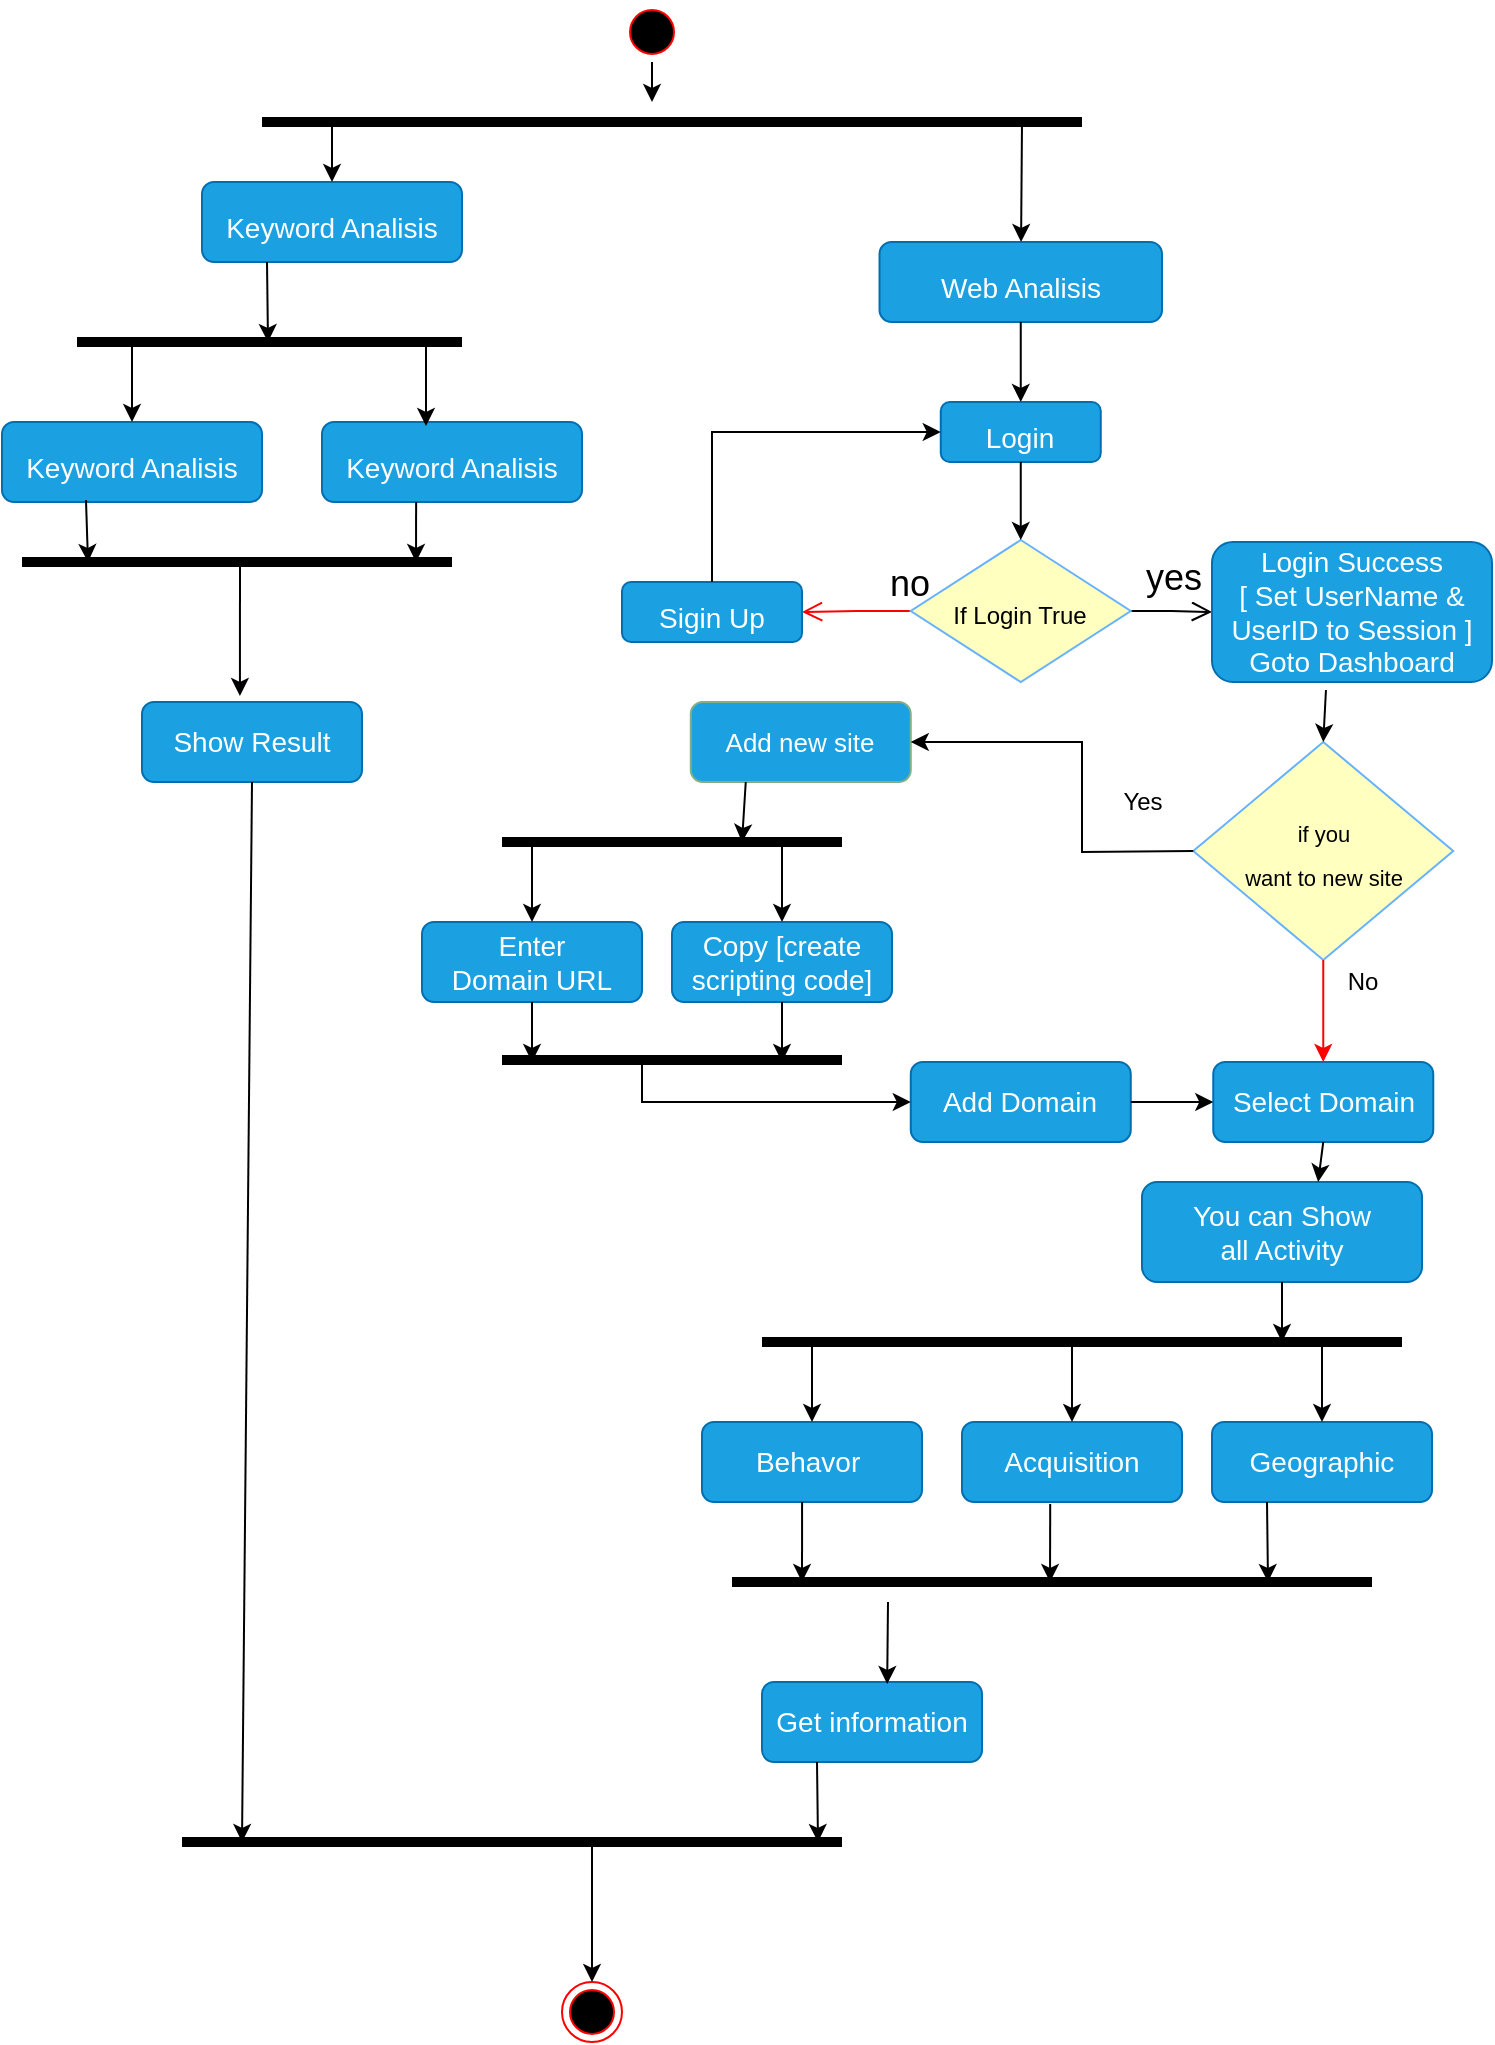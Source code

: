<mxfile version="20.2.3" type="device"><diagram id="zzZKEux9AaV-6MlDE8zQ" name="Page-1"><mxGraphModel dx="1021" dy="648" grid="1" gridSize="10" guides="1" tooltips="1" connect="1" arrows="1" fold="1" page="1" pageScale="1" pageWidth="850" pageHeight="1100" math="0" shadow="0"><root><mxCell id="0"/><mxCell id="1" parent="0"/><mxCell id="cQQKoiM2deWAX9FomfSq-2" value="" style="ellipse;html=1;shape=startState;fillColor=#000000;strokeColor=#ff0000;fontSize=18;" parent="1" vertex="1"><mxGeometry x="370" y="10" width="30" height="30" as="geometry"/></mxCell><mxCell id="cQQKoiM2deWAX9FomfSq-3" value="no" style="edgeStyle=orthogonalEdgeStyle;html=1;align=left;verticalAlign=bottom;endArrow=open;endSize=8;strokeColor=#ff0000;rounded=0;fontSize=18;entryX=1;entryY=0.5;entryDx=0;entryDy=0;" parent="1" source="cQQKoiM2deWAX9FomfSq-5" target="cQQKoiM2deWAX9FomfSq-8" edge="1"><mxGeometry x="-0.563" relative="1" as="geometry"><mxPoint x="190" y="180" as="targetPoint"/><mxPoint as="offset"/></mxGeometry></mxCell><mxCell id="cQQKoiM2deWAX9FomfSq-4" value="yes" style="edgeStyle=orthogonalEdgeStyle;html=1;align=left;verticalAlign=top;endArrow=open;endSize=8;strokeColor=#000000;rounded=0;fontSize=18;entryX=0;entryY=0.5;entryDx=0;entryDy=0;" parent="1" source="cQQKoiM2deWAX9FomfSq-5" target="cQQKoiM2deWAX9FomfSq-7" edge="1"><mxGeometry x="-0.725" y="34" relative="1" as="geometry"><mxPoint x="440" y="250" as="targetPoint"/><mxPoint as="offset"/></mxGeometry></mxCell><mxCell id="cQQKoiM2deWAX9FomfSq-5" value="&lt;font style=&quot;font-size: 12px&quot;&gt;If Login True&lt;/font&gt;" style="rhombus;whiteSpace=wrap;html=1;fillColor=#ffffc0;strokeColor=#66B2FF;fontSize=18;shadow=0;" parent="1" vertex="1"><mxGeometry x="514.38" y="279" width="110" height="71" as="geometry"/></mxCell><mxCell id="cQQKoiM2deWAX9FomfSq-7" value="Login Success&lt;br style=&quot;font-size: 14px;&quot;&gt;[ Set UserName &amp;amp;&lt;br style=&quot;font-size: 14px;&quot;&gt;UserID to Session ]&lt;br style=&quot;font-size: 14px;&quot;&gt;Goto Dashboard" style="rounded=1;whiteSpace=wrap;html=1;shadow=0;fontSize=14;fillColor=#1BA1E2;fontColor=#ffffff;strokeColor=#006EAF;" parent="1" vertex="1"><mxGeometry x="665" y="280" width="140" height="70" as="geometry"/></mxCell><mxCell id="cQQKoiM2deWAX9FomfSq-8" value="&lt;div&gt;&lt;span&gt;&lt;font style=&quot;font-size: 14px&quot;&gt;Sigin Up&lt;/font&gt;&lt;/span&gt;&lt;/div&gt;" style="rounded=1;whiteSpace=wrap;html=1;fontSize=24;align=center;fillColor=#1ba1e2;fontColor=#ffffff;strokeColor=#006EAF;" parent="1" vertex="1"><mxGeometry x="370" y="300" width="90" height="30" as="geometry"/></mxCell><mxCell id="cQQKoiM2deWAX9FomfSq-9" value="&lt;font style=&quot;font-size: 14px&quot;&gt;Login&lt;/font&gt;" style="rounded=1;whiteSpace=wrap;html=1;fontSize=24;fillColor=#1BA1E2;fontColor=#ffffff;strokeColor=#006EAF;" parent="1" vertex="1"><mxGeometry x="529.38" y="210" width="80" height="30" as="geometry"/></mxCell><mxCell id="cQQKoiM2deWAX9FomfSq-13" value="&lt;font style=&quot;font-size: 11px;&quot;&gt;if you&lt;br&gt;want to new site&lt;/font&gt;" style="rhombus;whiteSpace=wrap;html=1;fillColor=#ffffc0;strokeColor=#66B2FF;fontSize=18;shadow=0;" parent="1" vertex="1"><mxGeometry x="655.63" y="380" width="130" height="109" as="geometry"/></mxCell><mxCell id="cQQKoiM2deWAX9FomfSq-15" value="" style="endArrow=classic;html=1;rounded=0;strokeColor=#000000;entryX=0.5;entryY=0;entryDx=0;entryDy=0;exitX=0.407;exitY=1.057;exitDx=0;exitDy=0;exitPerimeter=0;" parent="1" source="cQQKoiM2deWAX9FomfSq-7" target="cQQKoiM2deWAX9FomfSq-13" edge="1"><mxGeometry width="50" height="50" relative="1" as="geometry"><mxPoint x="400" y="310" as="sourcePoint"/><mxPoint x="450" y="260" as="targetPoint"/></mxGeometry></mxCell><mxCell id="cQQKoiM2deWAX9FomfSq-16" value="" style="endArrow=classic;html=1;rounded=0;fontSize=11;strokeColor=#FF0000;exitX=0.5;exitY=1;exitDx=0;exitDy=0;entryX=0.5;entryY=0;entryDx=0;entryDy=0;" parent="1" source="cQQKoiM2deWAX9FomfSq-13" target="cQQKoiM2deWAX9FomfSq-42" edge="1"><mxGeometry width="50" height="50" relative="1" as="geometry"><mxPoint x="790" y="270" as="sourcePoint"/><mxPoint x="820" y="310" as="targetPoint"/><Array as="points"/></mxGeometry></mxCell><mxCell id="cQQKoiM2deWAX9FomfSq-17" value="&lt;font style=&quot;font-size: 13px;&quot;&gt;No&lt;/font&gt;" style="edgeLabel;html=1;align=center;verticalAlign=middle;resizable=0;points=[];fontSize=11;" parent="cQQKoiM2deWAX9FomfSq-16" vertex="1" connectable="0"><mxGeometry x="-0.365" y="2" relative="1" as="geometry"><mxPoint x="-19" y="61" as="offset"/></mxGeometry></mxCell><mxCell id="cQQKoiM2deWAX9FomfSq-21" value="&lt;font style=&quot;background-color: rgb(27, 161, 226);&quot; color=&quot;#ffffff&quot;&gt;Add new site&lt;/font&gt;" style="rounded=1;whiteSpace=wrap;html=1;labelBackgroundColor=#FFFFFF;fontSize=13;strokeColor=#83AF88;fillColor=#1BA1E2;" parent="1" vertex="1"><mxGeometry x="404.38" y="360" width="110" height="40" as="geometry"/></mxCell><mxCell id="cQQKoiM2deWAX9FomfSq-23" value="" style="endArrow=none;html=1;rounded=0;fontSize=13;fontColor=#FFFFFF;strokeColor=#000000;strokeWidth=5;" parent="1" edge="1"><mxGeometry width="50" height="50" relative="1" as="geometry"><mxPoint x="310" y="539" as="sourcePoint"/><mxPoint x="480" y="539" as="targetPoint"/></mxGeometry></mxCell><mxCell id="cQQKoiM2deWAX9FomfSq-25" value="" style="endArrow=classic;html=1;rounded=0;fontSize=13;fontColor=#FFFFFF;strokeColor=#000000;strokeWidth=1;exitX=0.25;exitY=1;exitDx=0;exitDy=0;" parent="1" source="cQQKoiM2deWAX9FomfSq-21" edge="1"><mxGeometry width="50" height="50" relative="1" as="geometry"><mxPoint x="540" y="360" as="sourcePoint"/><mxPoint x="430" y="430" as="targetPoint"/><Array as="points"/></mxGeometry></mxCell><mxCell id="cQQKoiM2deWAX9FomfSq-28" value="Enter&lt;br&gt;Domain URL" style="rounded=1;whiteSpace=wrap;html=1;shadow=0;fontSize=14;fillColor=#1BA1E2;fontColor=#ffffff;strokeColor=#006EAF;" parent="1" vertex="1"><mxGeometry x="270" y="470" width="110" height="40" as="geometry"/></mxCell><mxCell id="cQQKoiM2deWAX9FomfSq-29" value="Add Domain" style="rounded=1;whiteSpace=wrap;html=1;shadow=0;fontSize=14;fillColor=#1BA1E2;fontColor=#ffffff;strokeColor=#006EAF;" parent="1" vertex="1"><mxGeometry x="514.38" y="540" width="110" height="40" as="geometry"/></mxCell><mxCell id="cQQKoiM2deWAX9FomfSq-30" value="" style="endArrow=classic;html=1;rounded=0;fontSize=13;fontColor=#FFFFFF;strokeColor=#000000;strokeWidth=1;" parent="1" target="cQQKoiM2deWAX9FomfSq-28" edge="1"><mxGeometry width="50" height="50" relative="1" as="geometry"><mxPoint x="325" y="430" as="sourcePoint"/><mxPoint x="270" y="360" as="targetPoint"/></mxGeometry></mxCell><mxCell id="cQQKoiM2deWAX9FomfSq-31" value="" style="endArrow=classic;html=1;rounded=0;fontSize=13;fontColor=#FFFFFF;strokeColor=#000000;strokeWidth=1;exitX=0.5;exitY=1;exitDx=0;exitDy=0;" parent="1" source="cQQKoiM2deWAX9FomfSq-28" edge="1"><mxGeometry width="50" height="50" relative="1" as="geometry"><mxPoint x="180.5" y="430" as="sourcePoint"/><mxPoint x="325" y="540" as="targetPoint"/></mxGeometry></mxCell><mxCell id="cQQKoiM2deWAX9FomfSq-37" value="" style="endArrow=none;html=1;rounded=0;fontSize=13;fontColor=#FFFFFF;strokeColor=#000000;strokeWidth=5;" parent="1" edge="1"><mxGeometry width="50" height="50" relative="1" as="geometry"><mxPoint x="310" y="430" as="sourcePoint"/><mxPoint x="480" y="430" as="targetPoint"/><Array as="points"><mxPoint x="356.87" y="430"/></Array></mxGeometry></mxCell><mxCell id="cQQKoiM2deWAX9FomfSq-38" value="Copy [create scripting code]" style="rounded=1;whiteSpace=wrap;html=1;shadow=0;fontSize=14;fillColor=#1BA1E2;fontColor=#ffffff;strokeColor=#006EAF;" parent="1" vertex="1"><mxGeometry x="395" y="470" width="110" height="40" as="geometry"/></mxCell><mxCell id="cQQKoiM2deWAX9FomfSq-39" value="" style="endArrow=classic;html=1;rounded=0;fontSize=13;fontColor=#FFFFFF;strokeColor=#000000;strokeWidth=1;entryX=0.5;entryY=0;entryDx=0;entryDy=0;" parent="1" target="cQQKoiM2deWAX9FomfSq-38" edge="1"><mxGeometry width="50" height="50" relative="1" as="geometry"><mxPoint x="450" y="430" as="sourcePoint"/><mxPoint x="369.5" y="380" as="targetPoint"/></mxGeometry></mxCell><mxCell id="cQQKoiM2deWAX9FomfSq-40" value="" style="endArrow=classic;html=1;rounded=0;fontSize=13;fontColor=#FFFFFF;strokeColor=#000000;strokeWidth=1;exitX=0.5;exitY=1;exitDx=0;exitDy=0;" parent="1" source="cQQKoiM2deWAX9FomfSq-38" edge="1"><mxGeometry width="50" height="50" relative="1" as="geometry"><mxPoint x="430.5" y="440" as="sourcePoint"/><mxPoint x="450" y="540" as="targetPoint"/></mxGeometry></mxCell><mxCell id="cQQKoiM2deWAX9FomfSq-42" value="Select Domain" style="rounded=1;whiteSpace=wrap;html=1;shadow=0;fontSize=14;fillColor=#1BA1E2;fontColor=#ffffff;strokeColor=#006EAF;" parent="1" vertex="1"><mxGeometry x="665.63" y="540" width="110" height="40" as="geometry"/></mxCell><mxCell id="cQQKoiM2deWAX9FomfSq-43" value="" style="endArrow=classic;html=1;rounded=0;fontSize=13;fontColor=#FFFFFF;strokeColor=#000000;strokeWidth=1;exitX=1;exitY=0.5;exitDx=0;exitDy=0;entryX=0;entryY=0.5;entryDx=0;entryDy=0;" parent="1" source="cQQKoiM2deWAX9FomfSq-29" target="cQQKoiM2deWAX9FomfSq-42" edge="1"><mxGeometry width="50" height="50" relative="1" as="geometry"><mxPoint x="430" y="560" as="sourcePoint"/><mxPoint x="480" y="510" as="targetPoint"/><Array as="points"/></mxGeometry></mxCell><mxCell id="cQQKoiM2deWAX9FomfSq-44" value="You can Show&lt;br&gt;all Activity" style="rounded=1;whiteSpace=wrap;html=1;shadow=0;fontSize=14;fillColor=#1BA1E2;fontColor=#ffffff;strokeColor=#006EAF;" parent="1" vertex="1"><mxGeometry x="630" y="600" width="140" height="50" as="geometry"/></mxCell><mxCell id="cQQKoiM2deWAX9FomfSq-45" value="" style="endArrow=classic;html=1;rounded=0;fontSize=13;fontColor=#FFFFFF;strokeColor=#000000;strokeWidth=1;entryX=0.629;entryY=0;entryDx=0;entryDy=0;exitX=0.5;exitY=1;exitDx=0;exitDy=0;entryPerimeter=0;" parent="1" source="cQQKoiM2deWAX9FomfSq-42" target="cQQKoiM2deWAX9FomfSq-44" edge="1"><mxGeometry width="50" height="50" relative="1" as="geometry"><mxPoint x="550" y="450" as="sourcePoint"/><mxPoint x="600" y="400" as="targetPoint"/></mxGeometry></mxCell><mxCell id="cQQKoiM2deWAX9FomfSq-46" value="" style="endArrow=none;html=1;rounded=0;fontSize=13;fontColor=#FFFFFF;strokeColor=#000000;strokeWidth=5;" parent="1" edge="1"><mxGeometry width="50" height="50" relative="1" as="geometry"><mxPoint x="440" y="680" as="sourcePoint"/><mxPoint x="760" y="680" as="targetPoint"/></mxGeometry></mxCell><mxCell id="cQQKoiM2deWAX9FomfSq-47" value="" style="endArrow=classic;html=1;rounded=0;fontSize=13;fontColor=#FFFFFF;strokeColor=#000000;strokeWidth=1;exitX=0.5;exitY=1;exitDx=0;exitDy=0;" parent="1" source="cQQKoiM2deWAX9FomfSq-44" edge="1"><mxGeometry width="50" height="50" relative="1" as="geometry"><mxPoint x="610" y="550" as="sourcePoint"/><mxPoint x="700" y="680" as="targetPoint"/></mxGeometry></mxCell><mxCell id="cQQKoiM2deWAX9FomfSq-48" value="Behavor&amp;nbsp;" style="rounded=1;whiteSpace=wrap;html=1;shadow=0;fontSize=14;fillColor=#1BA1E2;fontColor=#ffffff;strokeColor=#006EAF;" parent="1" vertex="1"><mxGeometry x="410" y="720" width="110" height="40" as="geometry"/></mxCell><mxCell id="cQQKoiM2deWAX9FomfSq-49" value="Acquisition" style="rounded=1;whiteSpace=wrap;html=1;shadow=0;fontSize=14;fillColor=#1BA1E2;fontColor=#ffffff;strokeColor=#006EAF;" parent="1" vertex="1"><mxGeometry x="540" y="720" width="110" height="40" as="geometry"/></mxCell><mxCell id="cQQKoiM2deWAX9FomfSq-50" value="Geographic" style="rounded=1;whiteSpace=wrap;html=1;shadow=0;fontSize=14;fillColor=#1BA1E2;fontColor=#ffffff;strokeColor=#006EAF;" parent="1" vertex="1"><mxGeometry x="665" y="720" width="110" height="40" as="geometry"/></mxCell><mxCell id="cQQKoiM2deWAX9FomfSq-52" value="" style="endArrow=classic;html=1;rounded=0;fontSize=13;fontColor=#FFFFFF;strokeColor=#000000;strokeWidth=1;" parent="1" target="cQQKoiM2deWAX9FomfSq-48" edge="1"><mxGeometry width="50" height="50" relative="1" as="geometry"><mxPoint x="465" y="680" as="sourcePoint"/><mxPoint x="470" y="580" as="targetPoint"/></mxGeometry></mxCell><mxCell id="cQQKoiM2deWAX9FomfSq-53" value="" style="endArrow=classic;html=1;rounded=0;fontSize=13;fontColor=#FFFFFF;strokeColor=#000000;strokeWidth=1;entryX=0.5;entryY=0;entryDx=0;entryDy=0;" parent="1" target="cQQKoiM2deWAX9FomfSq-49" edge="1"><mxGeometry width="50" height="50" relative="1" as="geometry"><mxPoint x="595" y="680" as="sourcePoint"/><mxPoint x="590" y="610" as="targetPoint"/></mxGeometry></mxCell><mxCell id="cQQKoiM2deWAX9FomfSq-54" value="" style="endArrow=classic;html=1;rounded=0;fontSize=13;fontColor=#FFFFFF;strokeColor=#000000;strokeWidth=1;entryX=0.5;entryY=0;entryDx=0;entryDy=0;" parent="1" target="cQQKoiM2deWAX9FomfSq-50" edge="1"><mxGeometry width="50" height="50" relative="1" as="geometry"><mxPoint x="720" y="680" as="sourcePoint"/><mxPoint x="740" y="600" as="targetPoint"/></mxGeometry></mxCell><mxCell id="cQQKoiM2deWAX9FomfSq-55" value="" style="endArrow=none;html=1;rounded=0;fontSize=13;fontColor=#FFFFFF;strokeColor=#000000;strokeWidth=5;" parent="1" edge="1"><mxGeometry width="50" height="50" relative="1" as="geometry"><mxPoint x="425" y="800" as="sourcePoint"/><mxPoint x="745" y="800" as="targetPoint"/></mxGeometry></mxCell><mxCell id="iADG7OwCnWgMUKwn-mN6-1" value="" style="ellipse;html=1;shape=endState;fillColor=#000000;strokeColor=#ff0000;shadow=0;fontSize=14;" parent="1" vertex="1"><mxGeometry x="340" y="1000" width="30" height="30" as="geometry"/></mxCell><mxCell id="iADG7OwCnWgMUKwn-mN6-2" value="" style="endArrow=classic;html=1;rounded=0;fontSize=13;fontColor=#FFFFFF;strokeColor=#000000;strokeWidth=1;entryX=0.5;entryY=0;entryDx=0;entryDy=0;" parent="1" target="iADG7OwCnWgMUKwn-mN6-1" edge="1"><mxGeometry width="50" height="50" relative="1" as="geometry"><mxPoint x="355" y="930" as="sourcePoint"/><mxPoint x="490" y="870" as="targetPoint"/></mxGeometry></mxCell><mxCell id="2P-sFK4lnStiD9RbPDE_-1" value="&lt;div&gt;&lt;span&gt;&lt;font style=&quot;font-size: 14px&quot;&gt;Keyword Analisis&lt;/font&gt;&lt;/span&gt;&lt;/div&gt;" style="rounded=1;whiteSpace=wrap;html=1;fontSize=24;align=center;fillColor=#1ba1e2;fontColor=#ffffff;strokeColor=#006EAF;" vertex="1" parent="1"><mxGeometry x="160" y="100" width="130" height="40" as="geometry"/></mxCell><mxCell id="2P-sFK4lnStiD9RbPDE_-2" value="&lt;span style=&quot;font-size: 14px;&quot;&gt;Web Analisis&lt;/span&gt;" style="rounded=1;whiteSpace=wrap;html=1;fontSize=24;align=center;fillColor=#1ba1e2;fontColor=#ffffff;strokeColor=#006EAF;" vertex="1" parent="1"><mxGeometry x="498.76" y="130" width="141.25" height="40" as="geometry"/></mxCell><mxCell id="2P-sFK4lnStiD9RbPDE_-3" value="" style="endArrow=none;html=1;rounded=0;fontSize=13;fontColor=#FFFFFF;strokeColor=#000000;strokeWidth=5;" edge="1" parent="1"><mxGeometry width="50" height="50" relative="1" as="geometry"><mxPoint x="97.5" y="180" as="sourcePoint"/><mxPoint x="290" y="180" as="targetPoint"/><Array as="points"/></mxGeometry></mxCell><mxCell id="2P-sFK4lnStiD9RbPDE_-4" value="" style="endArrow=none;html=1;rounded=0;fontSize=13;fontColor=#FFFFFF;strokeColor=#000000;strokeWidth=5;" edge="1" parent="1"><mxGeometry width="50" height="50" relative="1" as="geometry"><mxPoint x="70" y="290" as="sourcePoint"/><mxPoint x="285" y="290" as="targetPoint"/><Array as="points"><mxPoint x="70" y="290"/></Array></mxGeometry></mxCell><mxCell id="2P-sFK4lnStiD9RbPDE_-5" value="&lt;div&gt;&lt;span&gt;&lt;font style=&quot;font-size: 14px&quot;&gt;Keyword Analisis&lt;/font&gt;&lt;/span&gt;&lt;/div&gt;" style="rounded=1;whiteSpace=wrap;html=1;fontSize=24;align=center;fillColor=#1ba1e2;fontColor=#ffffff;strokeColor=#006EAF;" vertex="1" parent="1"><mxGeometry x="60" y="220" width="130" height="40" as="geometry"/></mxCell><mxCell id="2P-sFK4lnStiD9RbPDE_-6" value="&lt;div&gt;&lt;span&gt;&lt;font style=&quot;font-size: 14px&quot;&gt;Keyword Analisis&lt;/font&gt;&lt;/span&gt;&lt;/div&gt;" style="rounded=1;whiteSpace=wrap;html=1;fontSize=24;align=center;fillColor=#1ba1e2;fontColor=#ffffff;strokeColor=#006EAF;" vertex="1" parent="1"><mxGeometry x="220" y="220" width="130" height="40" as="geometry"/></mxCell><mxCell id="2P-sFK4lnStiD9RbPDE_-7" value="" style="endArrow=classic;html=1;rounded=0;exitX=0.25;exitY=1;exitDx=0;exitDy=0;" edge="1" parent="1" source="2P-sFK4lnStiD9RbPDE_-1"><mxGeometry width="50" height="50" relative="1" as="geometry"><mxPoint x="180" y="180" as="sourcePoint"/><mxPoint x="193" y="180" as="targetPoint"/></mxGeometry></mxCell><mxCell id="2P-sFK4lnStiD9RbPDE_-8" value="" style="endArrow=classic;html=1;rounded=0;entryX=0.4;entryY=0.05;entryDx=0;entryDy=0;entryPerimeter=0;" edge="1" parent="1" target="2P-sFK4lnStiD9RbPDE_-6"><mxGeometry width="50" height="50" relative="1" as="geometry"><mxPoint x="272" y="180" as="sourcePoint"/><mxPoint x="260" y="210" as="targetPoint"/></mxGeometry></mxCell><mxCell id="2P-sFK4lnStiD9RbPDE_-9" value="" style="endArrow=classic;html=1;rounded=0;entryX=0.5;entryY=0;entryDx=0;entryDy=0;" edge="1" parent="1" target="2P-sFK4lnStiD9RbPDE_-5"><mxGeometry width="50" height="50" relative="1" as="geometry"><mxPoint x="125" y="180" as="sourcePoint"/><mxPoint x="150" y="200" as="targetPoint"/></mxGeometry></mxCell><mxCell id="2P-sFK4lnStiD9RbPDE_-10" value="" style="endArrow=classic;html=1;rounded=0;exitX=0.323;exitY=0.975;exitDx=0;exitDy=0;exitPerimeter=0;" edge="1" parent="1" source="2P-sFK4lnStiD9RbPDE_-5"><mxGeometry width="50" height="50" relative="1" as="geometry"><mxPoint x="90" y="260" as="sourcePoint"/><mxPoint x="103" y="290" as="targetPoint"/></mxGeometry></mxCell><mxCell id="2P-sFK4lnStiD9RbPDE_-12" value="" style="endArrow=classic;html=1;rounded=0;exitX=0.362;exitY=1;exitDx=0;exitDy=0;exitPerimeter=0;" edge="1" parent="1" source="2P-sFK4lnStiD9RbPDE_-6"><mxGeometry width="50" height="50" relative="1" as="geometry"><mxPoint x="310" y="260" as="sourcePoint"/><mxPoint x="267" y="290" as="targetPoint"/></mxGeometry></mxCell><mxCell id="2P-sFK4lnStiD9RbPDE_-13" value="Show Result" style="rounded=1;whiteSpace=wrap;html=1;shadow=0;fontSize=14;fillColor=#1BA1E2;fontColor=#ffffff;strokeColor=#006EAF;" vertex="1" parent="1"><mxGeometry x="130" y="360" width="110" height="40" as="geometry"/></mxCell><mxCell id="2P-sFK4lnStiD9RbPDE_-14" value="" style="endArrow=none;html=1;rounded=0;fontSize=13;fontColor=#FFFFFF;strokeColor=#000000;strokeWidth=5;" edge="1" parent="1"><mxGeometry width="50" height="50" relative="1" as="geometry"><mxPoint x="270" y="70" as="sourcePoint"/><mxPoint x="600" y="70" as="targetPoint"/><Array as="points"><mxPoint x="190" y="70"/><mxPoint x="270" y="70"/></Array></mxGeometry></mxCell><mxCell id="2P-sFK4lnStiD9RbPDE_-15" value="" style="endArrow=classic;html=1;rounded=0;exitX=0.5;exitY=1;exitDx=0;exitDy=0;" edge="1" parent="1" source="cQQKoiM2deWAX9FomfSq-2"><mxGeometry width="50" height="50" relative="1" as="geometry"><mxPoint x="390" y="50" as="sourcePoint"/><mxPoint x="385" y="60" as="targetPoint"/></mxGeometry></mxCell><mxCell id="2P-sFK4lnStiD9RbPDE_-16" value="" style="endArrow=classic;html=1;rounded=0;entryX=0.5;entryY=0;entryDx=0;entryDy=0;" edge="1" parent="1" target="2P-sFK4lnStiD9RbPDE_-1"><mxGeometry width="50" height="50" relative="1" as="geometry"><mxPoint x="225" y="70" as="sourcePoint"/><mxPoint x="314.5" y="100" as="targetPoint"/></mxGeometry></mxCell><mxCell id="2P-sFK4lnStiD9RbPDE_-17" value="" style="endArrow=classic;html=1;rounded=0;" edge="1" parent="1" target="2P-sFK4lnStiD9RbPDE_-2"><mxGeometry width="50" height="50" relative="1" as="geometry"><mxPoint x="570" y="70" as="sourcePoint"/><mxPoint x="490" y="100" as="targetPoint"/></mxGeometry></mxCell><mxCell id="2P-sFK4lnStiD9RbPDE_-18" value="" style="endArrow=classic;html=1;rounded=0;fontSize=13;fontColor=#FFFFFF;strokeColor=#000000;strokeWidth=1;exitX=0;exitY=0.5;exitDx=0;exitDy=0;entryX=1;entryY=0.5;entryDx=0;entryDy=0;" edge="1" parent="1" source="cQQKoiM2deWAX9FomfSq-13" target="cQQKoiM2deWAX9FomfSq-21"><mxGeometry width="50" height="50" relative="1" as="geometry"><mxPoint x="462.5" y="410" as="sourcePoint"/><mxPoint x="440" y="440" as="targetPoint"/><Array as="points"><mxPoint x="600" y="435"/><mxPoint x="600" y="380"/></Array></mxGeometry></mxCell><mxCell id="2P-sFK4lnStiD9RbPDE_-19" value="Get information" style="rounded=1;whiteSpace=wrap;html=1;shadow=0;fontSize=14;fillColor=#1BA1E2;fontColor=#ffffff;strokeColor=#006EAF;" vertex="1" parent="1"><mxGeometry x="440" y="850" width="110" height="40" as="geometry"/></mxCell><mxCell id="2P-sFK4lnStiD9RbPDE_-20" value="" style="endArrow=classic;html=1;rounded=0;exitX=0.5;exitY=1;exitDx=0;exitDy=0;entryX=0.5;entryY=0;entryDx=0;entryDy=0;" edge="1" parent="1" source="2P-sFK4lnStiD9RbPDE_-2" target="cQQKoiM2deWAX9FomfSq-9"><mxGeometry width="50" height="50" relative="1" as="geometry"><mxPoint x="215" y="140" as="sourcePoint"/><mxPoint x="215" y="180" as="targetPoint"/></mxGeometry></mxCell><mxCell id="2P-sFK4lnStiD9RbPDE_-21" value="" style="endArrow=classic;html=1;rounded=0;exitX=0.5;exitY=1;exitDx=0;exitDy=0;entryX=0.5;entryY=0;entryDx=0;entryDy=0;" edge="1" parent="1" source="cQQKoiM2deWAX9FomfSq-9" target="cQQKoiM2deWAX9FomfSq-5"><mxGeometry width="50" height="50" relative="1" as="geometry"><mxPoint x="646.885" y="190" as="sourcePoint"/><mxPoint x="646.89" y="270" as="targetPoint"/></mxGeometry></mxCell><mxCell id="2P-sFK4lnStiD9RbPDE_-22" value="" style="endArrow=classic;html=1;rounded=0;exitX=0.5;exitY=0;exitDx=0;exitDy=0;entryX=0;entryY=0.5;entryDx=0;entryDy=0;" edge="1" parent="1" source="cQQKoiM2deWAX9FomfSq-8" target="cQQKoiM2deWAX9FomfSq-9"><mxGeometry width="50" height="50" relative="1" as="geometry"><mxPoint x="440.005" y="150" as="sourcePoint"/><mxPoint x="440.01" y="230" as="targetPoint"/><Array as="points"><mxPoint x="415" y="225"/></Array></mxGeometry></mxCell><mxCell id="2P-sFK4lnStiD9RbPDE_-24" value="" style="endArrow=classic;html=1;rounded=0;fontSize=13;fontColor=#FFFFFF;strokeColor=#000000;strokeWidth=1;exitX=0.455;exitY=1;exitDx=0;exitDy=0;exitPerimeter=0;" edge="1" parent="1" source="cQQKoiM2deWAX9FomfSq-48"><mxGeometry width="50" height="50" relative="1" as="geometry"><mxPoint x="460" y="770" as="sourcePoint"/><mxPoint x="460" y="800" as="targetPoint"/></mxGeometry></mxCell><mxCell id="2P-sFK4lnStiD9RbPDE_-25" value="" style="endArrow=classic;html=1;rounded=0;fontSize=13;fontColor=#FFFFFF;strokeColor=#000000;strokeWidth=1;exitX=0.401;exitY=1.025;exitDx=0;exitDy=0;exitPerimeter=0;" edge="1" parent="1" source="cQQKoiM2deWAX9FomfSq-49"><mxGeometry width="50" height="50" relative="1" as="geometry"><mxPoint x="569.49" y="780" as="sourcePoint"/><mxPoint x="584" y="800" as="targetPoint"/></mxGeometry></mxCell><mxCell id="2P-sFK4lnStiD9RbPDE_-26" value="" style="endArrow=classic;html=1;rounded=0;fontSize=13;fontColor=#FFFFFF;strokeColor=#000000;strokeWidth=1;exitX=0.25;exitY=1;exitDx=0;exitDy=0;" edge="1" parent="1" source="cQQKoiM2deWAX9FomfSq-50"><mxGeometry width="50" height="50" relative="1" as="geometry"><mxPoint x="690" y="770" as="sourcePoint"/><mxPoint x="693" y="800" as="targetPoint"/></mxGeometry></mxCell><mxCell id="2P-sFK4lnStiD9RbPDE_-27" value="" style="endArrow=classic;html=1;rounded=0;fontSize=13;fontColor=#FFFFFF;strokeColor=#000000;strokeWidth=1;entryX=0.445;entryY=-0.075;entryDx=0;entryDy=0;entryPerimeter=0;" edge="1" parent="1" target="2P-sFK4lnStiD9RbPDE_-13"><mxGeometry width="50" height="50" relative="1" as="geometry"><mxPoint x="179" y="290" as="sourcePoint"/><mxPoint x="144.5" y="310" as="targetPoint"/></mxGeometry></mxCell><mxCell id="2P-sFK4lnStiD9RbPDE_-28" value="" style="endArrow=classic;html=1;rounded=0;entryX=0.569;entryY=0.025;entryDx=0;entryDy=0;entryPerimeter=0;" edge="1" parent="1" target="2P-sFK4lnStiD9RbPDE_-19"><mxGeometry width="50" height="50" relative="1" as="geometry"><mxPoint x="503" y="810" as="sourcePoint"/><mxPoint x="320" y="910" as="targetPoint"/></mxGeometry></mxCell><mxCell id="2P-sFK4lnStiD9RbPDE_-29" value="" style="endArrow=classic;html=1;rounded=0;exitX=0.5;exitY=1;exitDx=0;exitDy=0;" edge="1" parent="1" source="2P-sFK4lnStiD9RbPDE_-13"><mxGeometry width="50" height="50" relative="1" as="geometry"><mxPoint x="90" y="560" as="sourcePoint"/><mxPoint x="180" y="930" as="targetPoint"/></mxGeometry></mxCell><mxCell id="2P-sFK4lnStiD9RbPDE_-30" value="" style="endArrow=none;html=1;rounded=0;fontSize=13;fontColor=#FFFFFF;strokeColor=#000000;strokeWidth=5;" edge="1" parent="1"><mxGeometry width="50" height="50" relative="1" as="geometry"><mxPoint x="150" y="930" as="sourcePoint"/><mxPoint x="480" y="930" as="targetPoint"/></mxGeometry></mxCell><mxCell id="2P-sFK4lnStiD9RbPDE_-31" value="" style="endArrow=classic;html=1;rounded=0;fontSize=13;fontColor=#FFFFFF;strokeColor=#000000;strokeWidth=1;exitX=0.25;exitY=1;exitDx=0;exitDy=0;" edge="1" parent="1" source="2P-sFK4lnStiD9RbPDE_-19"><mxGeometry width="50" height="50" relative="1" as="geometry"><mxPoint x="449.5" y="900" as="sourcePoint"/><mxPoint x="468" y="930" as="targetPoint"/></mxGeometry></mxCell><mxCell id="2P-sFK4lnStiD9RbPDE_-32" value="" style="endArrow=classic;html=1;rounded=0;entryX=0;entryY=0.5;entryDx=0;entryDy=0;" edge="1" parent="1" target="cQQKoiM2deWAX9FomfSq-29"><mxGeometry width="50" height="50" relative="1" as="geometry"><mxPoint x="380" y="540" as="sourcePoint"/><mxPoint x="420" y="570" as="targetPoint"/><Array as="points"><mxPoint x="380" y="560"/></Array></mxGeometry></mxCell><mxCell id="2P-sFK4lnStiD9RbPDE_-33" value="No" style="text;html=1;align=center;verticalAlign=middle;resizable=0;points=[];autosize=1;strokeColor=none;fillColor=none;" vertex="1" parent="1"><mxGeometry x="720" y="485" width="40" height="30" as="geometry"/></mxCell><mxCell id="2P-sFK4lnStiD9RbPDE_-34" value="Yes" style="text;html=1;align=center;verticalAlign=middle;resizable=0;points=[];autosize=1;strokeColor=none;fillColor=none;" vertex="1" parent="1"><mxGeometry x="610" y="395" width="40" height="30" as="geometry"/></mxCell></root></mxGraphModel></diagram></mxfile>